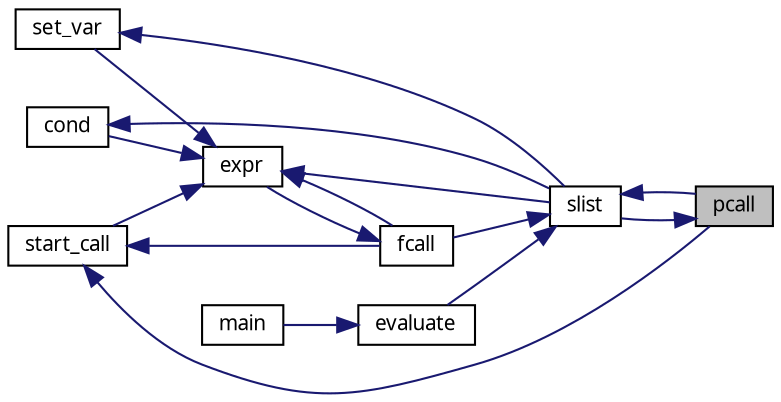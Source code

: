 digraph "pcall"
{
 // LATEX_PDF_SIZE
  edge [fontname="LiberationSans-Regular.ttf",fontsize="10",labelfontname="LiberationSans-Regular.ttf",labelfontsize="10"];
  node [fontname="LiberationSans-Regular.ttf",fontsize="10",shape=record];
  rankdir="RL";
  Node1 [label="pcall",height=0.2,width=0.4,color="black", fillcolor="grey75", style="filled", fontcolor="black",tooltip=" "];
  Node1 -> Node2 [dir="back",color="midnightblue",fontsize="10",style="solid",fontname="LiberationSans-Regular.ttf"];
  Node2 [label="slist",height=0.2,width=0.4,color="black", fillcolor="white", style="filled",URL="$eval_8c.html#a7fe074caebef01ff0146927c0532f3cc",tooltip=" "];
  Node2 -> Node3 [dir="back",color="midnightblue",fontsize="10",style="solid",fontname="LiberationSans-Regular.ttf"];
  Node3 [label="evaluate",height=0.2,width=0.4,color="black", fillcolor="white", style="filled",URL="$eval_8c.html#a33c097f69f3e7ad2b6d18a5cd45edfd3",tooltip=" "];
  Node3 -> Node4 [dir="back",color="midnightblue",fontsize="10",style="solid",fontname="LiberationSans-Regular.ttf"];
  Node4 [label="main",height=0.2,width=0.4,color="black", fillcolor="white", style="filled",URL="$main_8c.html#ac0f2228420376f4db7e1274f2b41667c",tooltip=" "];
  Node2 -> Node5 [dir="back",color="midnightblue",fontsize="10",style="solid",fontname="LiberationSans-Regular.ttf"];
  Node5 [label="fcall",height=0.2,width=0.4,color="black", fillcolor="white", style="filled",URL="$eval_8c.html#ac7678808a3b57ca1539a03201cec88be",tooltip=" "];
  Node5 -> Node6 [dir="back",color="midnightblue",fontsize="10",style="solid",fontname="LiberationSans-Regular.ttf"];
  Node6 [label="expr",height=0.2,width=0.4,color="black", fillcolor="white", style="filled",URL="$eval_8c.html#a5d44ae5aa9326005cd76588b7724e2ac",tooltip=" "];
  Node6 -> Node7 [dir="back",color="midnightblue",fontsize="10",style="solid",fontname="LiberationSans-Regular.ttf"];
  Node7 [label="cond",height=0.2,width=0.4,color="black", fillcolor="white", style="filled",URL="$eval_8c.html#a7255fc522dbc6c7f45f35843550b05b4",tooltip=" "];
  Node7 -> Node2 [dir="back",color="midnightblue",fontsize="10",style="solid",fontname="LiberationSans-Regular.ttf"];
  Node6 -> Node5 [dir="back",color="midnightblue",fontsize="10",style="solid",fontname="LiberationSans-Regular.ttf"];
  Node6 -> Node8 [dir="back",color="midnightblue",fontsize="10",style="solid",fontname="LiberationSans-Regular.ttf"];
  Node8 [label="set_var",height=0.2,width=0.4,color="black", fillcolor="white", style="filled",URL="$eval_8c.html#a711e3a83547cbf5cda6e8cc7f6ffc0c4",tooltip=" "];
  Node8 -> Node2 [dir="back",color="midnightblue",fontsize="10",style="solid",fontname="LiberationSans-Regular.ttf"];
  Node6 -> Node2 [dir="back",color="midnightblue",fontsize="10",style="solid",fontname="LiberationSans-Regular.ttf"];
  Node6 -> Node9 [dir="back",color="midnightblue",fontsize="10",style="solid",fontname="LiberationSans-Regular.ttf"];
  Node9 [label="start_call",height=0.2,width=0.4,color="black", fillcolor="white", style="filled",URL="$eval_8c.html#aae26c99fcd5b82d115189b1122f5d0a0",tooltip=" "];
  Node9 -> Node5 [dir="back",color="midnightblue",fontsize="10",style="solid",fontname="LiberationSans-Regular.ttf"];
  Node9 -> Node1 [dir="back",color="midnightblue",fontsize="10",style="solid",fontname="LiberationSans-Regular.ttf"];
  Node2 -> Node1 [dir="back",color="midnightblue",fontsize="10",style="solid",fontname="LiberationSans-Regular.ttf"];
}
